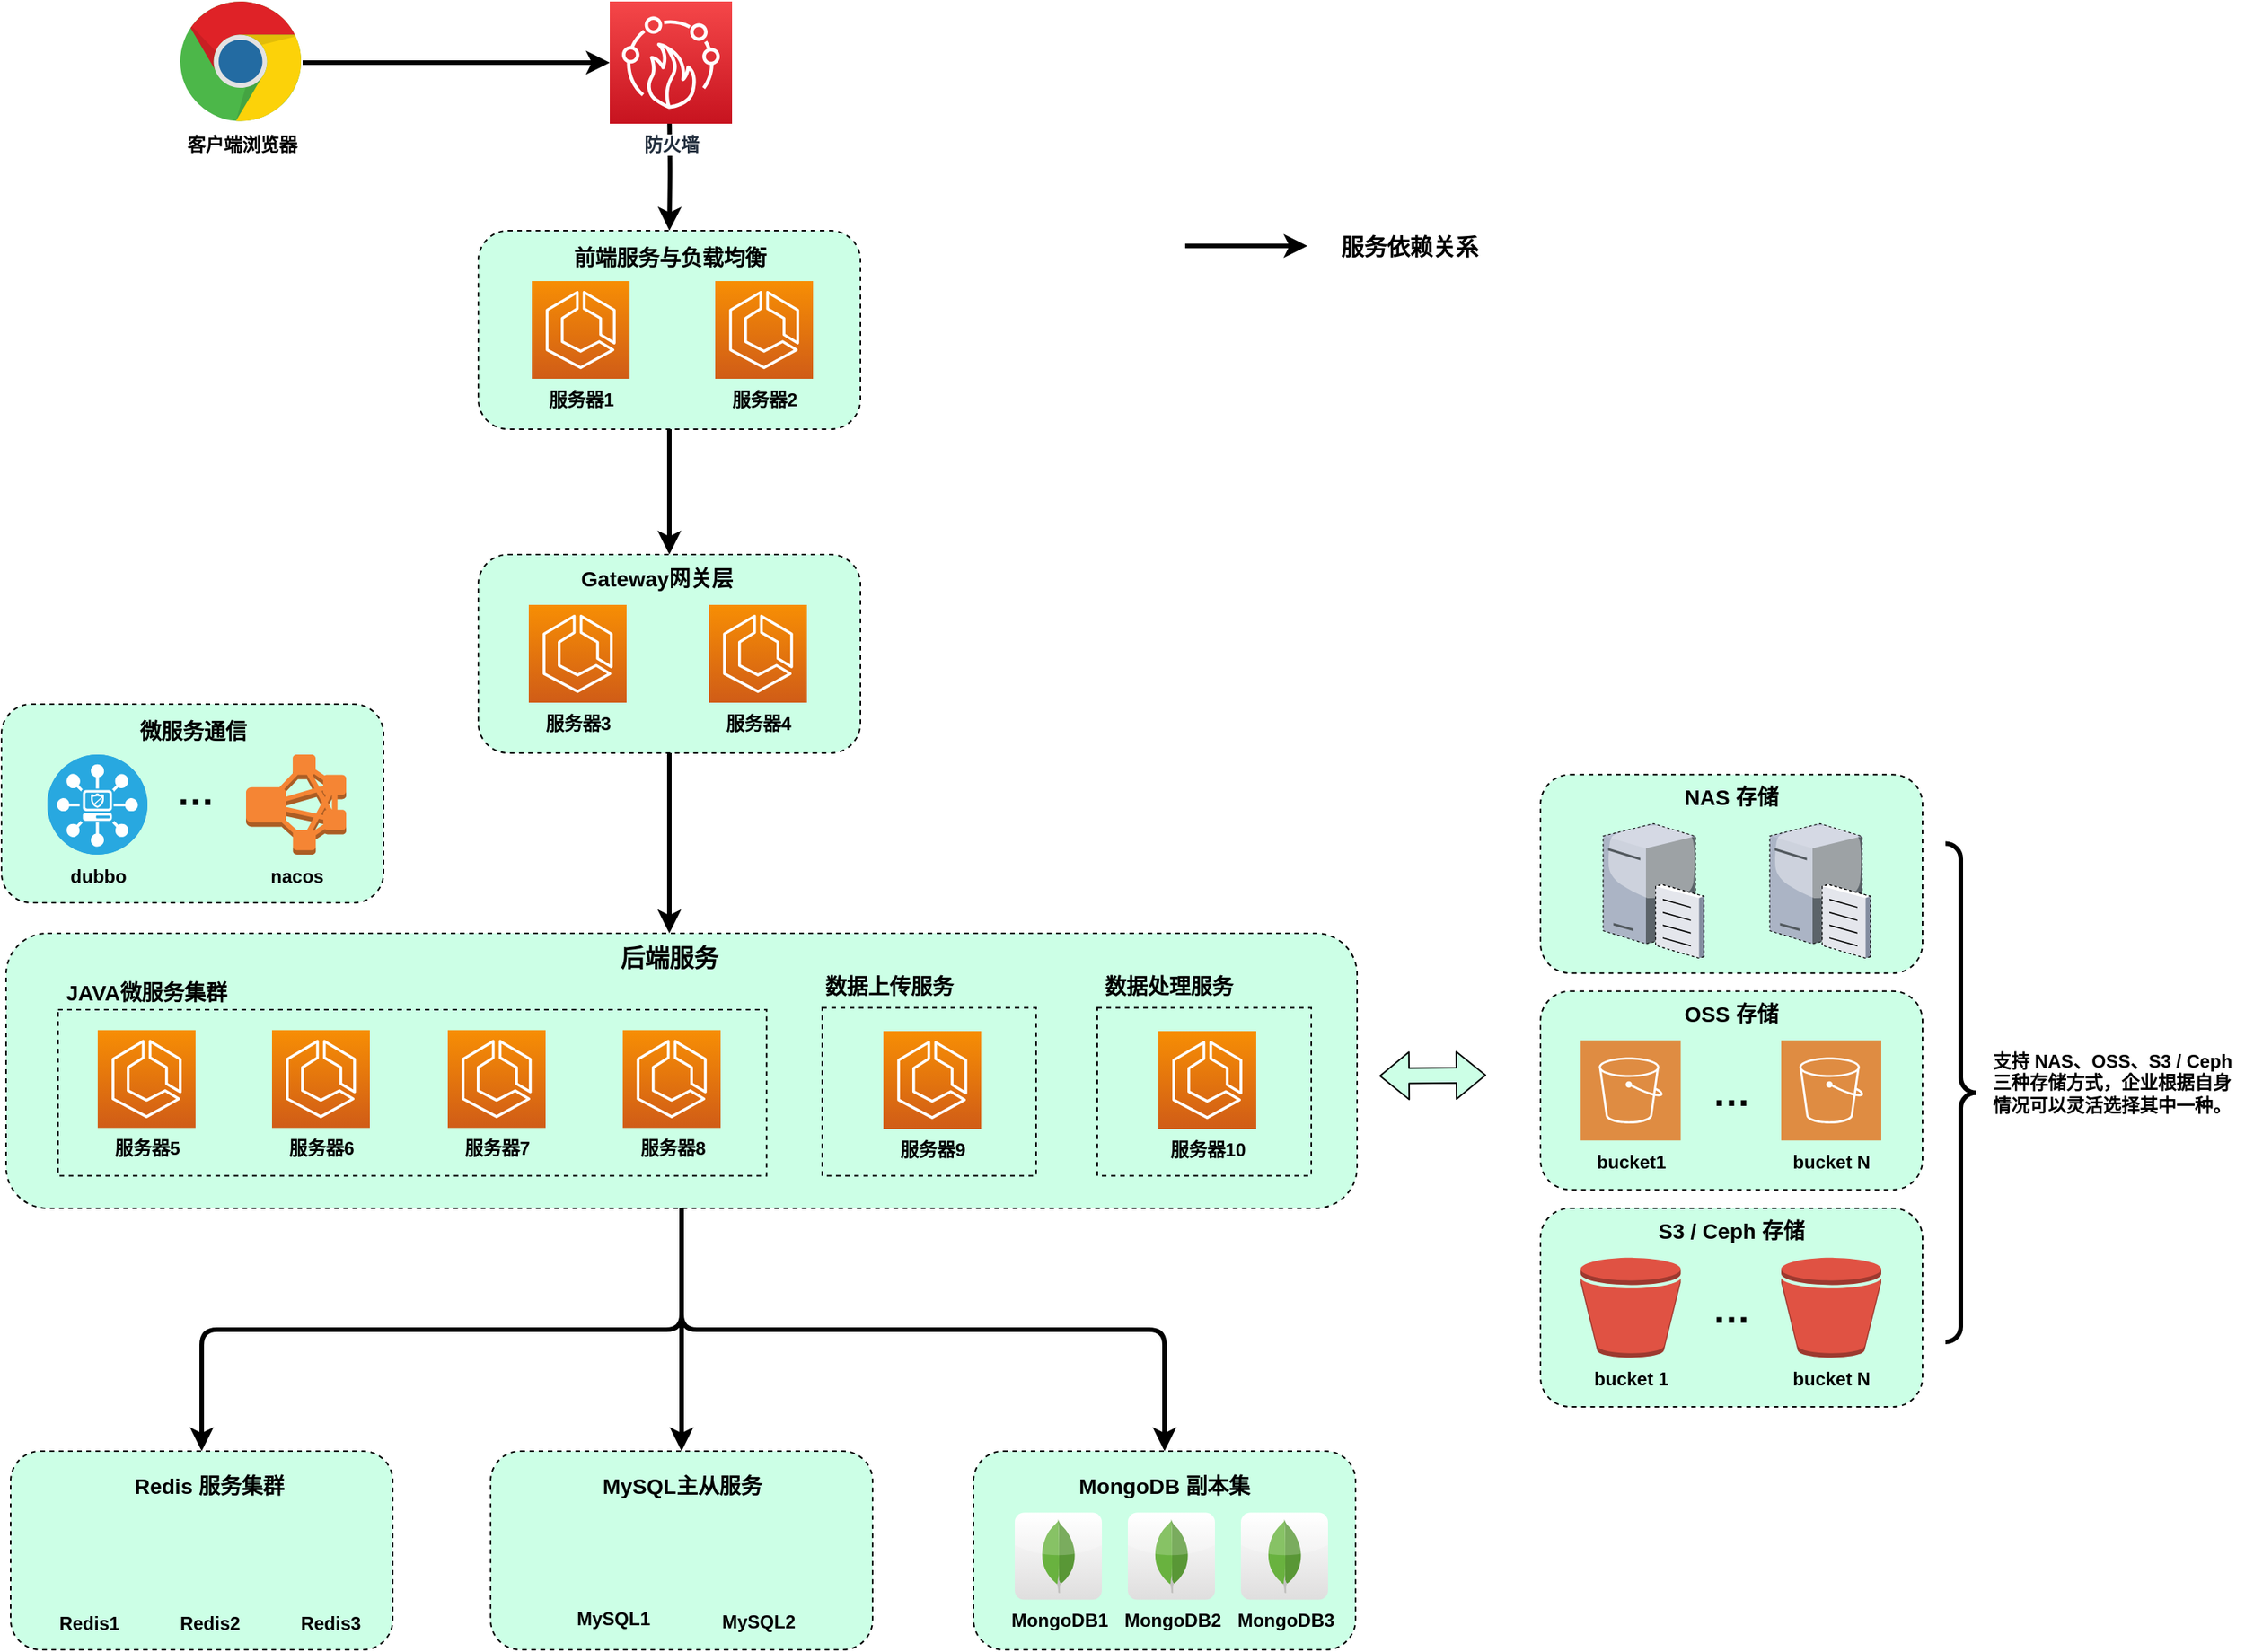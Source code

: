 <mxfile version="14.8.3" type="github">
  <diagram id="9aS60letDVtKuTQgeGno" name="第 1 页">
    <mxGraphModel dx="1483" dy="827" grid="1" gridSize="10" guides="1" tooltips="1" connect="1" arrows="1" fold="1" page="1" pageScale="1" pageWidth="827" pageHeight="1169" math="0" shadow="0">
      <root>
        <mxCell id="0" />
        <mxCell id="1" parent="0" />
        <mxCell id="LMl4s2mU0-_XnzE5FJ5L-33" value="" style="group" parent="1" vertex="1" connectable="0">
          <mxGeometry x="416" y="700" width="824" height="230" as="geometry" />
        </mxCell>
        <mxCell id="LMl4s2mU0-_XnzE5FJ5L-34" value="" style="rounded=1;whiteSpace=wrap;html=1;labelBackgroundColor=#ffffff;fontSize=12;dashed=1;fillColor=#CCFFE6;" parent="LMl4s2mU0-_XnzE5FJ5L-33" vertex="1">
          <mxGeometry x="-60" width="884" height="180" as="geometry" />
        </mxCell>
        <mxCell id="LMl4s2mU0-_XnzE5FJ5L-35" value="&lt;b&gt;&lt;font style=&quot;font-size: 16px&quot;&gt;后端服务&lt;/font&gt;&lt;/b&gt;" style="text;html=1;strokeColor=none;fillColor=none;align=center;verticalAlign=middle;whiteSpace=wrap;rounded=0;" parent="LMl4s2mU0-_XnzE5FJ5L-33" vertex="1">
          <mxGeometry x="304" y="2.002" width="140.08" height="27.686" as="geometry" />
        </mxCell>
        <mxCell id="BAyS1tHSCjZZiCjXr1xb-20" value="&lt;b&gt;&lt;font style=&quot;font-size: 14px&quot;&gt;JAVA微服务集群&lt;/font&gt;&lt;/b&gt;" style="text;html=1;strokeColor=none;fillColor=none;align=center;verticalAlign=middle;whiteSpace=wrap;rounded=0;" vertex="1" parent="LMl4s2mU0-_XnzE5FJ5L-33">
          <mxGeometry x="-26" y="25" width="116" height="27.69" as="geometry" />
        </mxCell>
        <mxCell id="BAyS1tHSCjZZiCjXr1xb-23" value="数据上传服务" style="text;html=1;strokeColor=none;fillColor=none;align=center;verticalAlign=middle;whiteSpace=wrap;rounded=0;dashed=1;labelBackgroundColor=none;fontSize=14;fontStyle=1" vertex="1" parent="LMl4s2mU0-_XnzE5FJ5L-33">
          <mxGeometry x="470" y="25" width="96" height="20" as="geometry" />
        </mxCell>
        <mxCell id="G7WuKX-GFEOF_fC3CHL7-7" value="&lt;b&gt;&lt;font color=&quot;#000000&quot;&gt;服务器9&lt;/font&gt;&lt;/b&gt;" style="points=[[0,0,0],[0.25,0,0],[0.5,0,0],[0.75,0,0],[1,0,0],[0,1,0],[0.25,1,0],[0.5,1,0],[0.75,1,0],[1,1,0],[0,0.25,0],[0,0.5,0],[0,0.75,0],[1,0.25,0],[1,0.5,0],[1,0.75,0]];outlineConnect=0;fontColor=#232F3E;gradientColor=#F78E04;gradientDirection=north;fillColor=#D05C17;strokeColor=#ffffff;dashed=0;verticalLabelPosition=bottom;verticalAlign=top;align=center;html=1;fontSize=12;fontStyle=0;aspect=fixed;shape=mxgraph.aws4.resourceIcon;resIcon=mxgraph.aws4.ecs;labelBackgroundColor=none;" parent="LMl4s2mU0-_XnzE5FJ5L-33" vertex="1">
          <mxGeometry x="514" y="64" width="64" height="64" as="geometry" />
        </mxCell>
        <mxCell id="BAyS1tHSCjZZiCjXr1xb-27" value="" style="rounded=0;whiteSpace=wrap;html=1;align=center;strokeWidth=1;dashed=1;fillColor=none;" vertex="1" parent="LMl4s2mU0-_XnzE5FJ5L-33">
          <mxGeometry x="654" y="48.69" width="140" height="110" as="geometry" />
        </mxCell>
        <mxCell id="LMl4s2mU0-_XnzE5FJ5L-64" value="数据处理服务" style="text;html=1;strokeColor=none;fillColor=none;align=center;verticalAlign=middle;whiteSpace=wrap;rounded=0;dashed=1;labelBackgroundColor=none;fontSize=14;fontStyle=1" parent="LMl4s2mU0-_XnzE5FJ5L-33" vertex="1">
          <mxGeometry x="653" y="25" width="96" height="20" as="geometry" />
        </mxCell>
        <mxCell id="LMl4s2mU0-_XnzE5FJ5L-69" value="&lt;b&gt;&lt;font color=&quot;#000000&quot;&gt;服务器10&lt;/font&gt;&lt;/b&gt;" style="points=[[0,0,0],[0.25,0,0],[0.5,0,0],[0.75,0,0],[1,0,0],[0,1,0],[0.25,1,0],[0.5,1,0],[0.75,1,0],[1,1,0],[0,0.25,0],[0,0.5,0],[0,0.75,0],[1,0.25,0],[1,0.5,0],[1,0.75,0]];outlineConnect=0;fontColor=#232F3E;gradientColor=#F78E04;gradientDirection=north;fillColor=#D05C17;strokeColor=#ffffff;dashed=0;verticalLabelPosition=bottom;verticalAlign=top;align=center;html=1;fontSize=12;fontStyle=0;aspect=fixed;shape=mxgraph.aws4.resourceIcon;resIcon=mxgraph.aws4.ecs;labelBackgroundColor=none;" parent="LMl4s2mU0-_XnzE5FJ5L-33" vertex="1">
          <mxGeometry x="694" y="64" width="64" height="64" as="geometry" />
        </mxCell>
        <mxCell id="BAyS1tHSCjZZiCjXr1xb-21" value="" style="rounded=0;whiteSpace=wrap;html=1;align=center;strokeWidth=1;dashed=1;fillColor=none;" vertex="1" parent="1">
          <mxGeometry x="390" y="750" width="463.64" height="108.69" as="geometry" />
        </mxCell>
        <mxCell id="BAyS1tHSCjZZiCjXr1xb-10" value="" style="rounded=1;whiteSpace=wrap;html=1;labelBackgroundColor=#ffffff;fontSize=12;dashed=1;fillColor=#CCFFE6;" vertex="1" parent="1">
          <mxGeometry x="1360" y="737.88" width="250" height="130" as="geometry" />
        </mxCell>
        <mxCell id="LMl4s2mU0-_XnzE5FJ5L-1" value="" style="rounded=1;whiteSpace=wrap;html=1;labelBackgroundColor=#ffffff;fontSize=12;dashed=1;fillColor=#CCFFE6;" parent="1" vertex="1">
          <mxGeometry x="1360" y="880" width="250" height="130" as="geometry" />
        </mxCell>
        <mxCell id="LMl4s2mU0-_XnzE5FJ5L-2" value="" style="rounded=1;whiteSpace=wrap;html=1;labelBackgroundColor=#CCFFE6;fontSize=12;dashed=1;fillColor=#CCFFE6;" parent="1" vertex="1">
          <mxGeometry x="359" y="1039" width="250" height="130" as="geometry" />
        </mxCell>
        <mxCell id="LMl4s2mU0-_XnzE5FJ5L-3" value="" style="rounded=1;whiteSpace=wrap;html=1;labelBackgroundColor=#ffffff;fontSize=12;dashed=1;fillColor=#CCFFE6;" parent="1" vertex="1">
          <mxGeometry x="673" y="1039" width="250" height="130" as="geometry" />
        </mxCell>
        <mxCell id="LMl4s2mU0-_XnzE5FJ5L-4" value="" style="rounded=1;whiteSpace=wrap;html=1;labelBackgroundColor=#ffffff;fontSize=12;dashed=1;fillColor=#CCFFE6;" parent="1" vertex="1">
          <mxGeometry x="989" y="1039" width="250" height="130" as="geometry" />
        </mxCell>
        <mxCell id="LMl4s2mU0-_XnzE5FJ5L-6" style="edgeStyle=orthogonalEdgeStyle;rounded=1;orthogonalLoop=1;jettySize=auto;html=1;entryX=0;entryY=0.5;entryDx=0;entryDy=0;entryPerimeter=0;strokeWidth=3;" parent="1" source="LMl4s2mU0-_XnzE5FJ5L-7" target="LMl4s2mU0-_XnzE5FJ5L-9" edge="1">
          <mxGeometry relative="1" as="geometry">
            <mxPoint x="760" y="120.3" as="targetPoint" />
          </mxGeometry>
        </mxCell>
        <mxCell id="LMl4s2mU0-_XnzE5FJ5L-7" value="&lt;b&gt;客户端浏览器&lt;/b&gt;" style="dashed=0;outlineConnect=0;html=1;align=center;labelPosition=center;verticalLabelPosition=bottom;verticalAlign=top;shape=mxgraph.weblogos.chrome" parent="1" vertex="1">
          <mxGeometry x="470" y="90" width="80" height="80" as="geometry" />
        </mxCell>
        <mxCell id="LMl4s2mU0-_XnzE5FJ5L-8" style="edgeStyle=orthogonalEdgeStyle;rounded=1;orthogonalLoop=1;jettySize=auto;html=1;strokeWidth=3;entryX=0.5;entryY=0;entryDx=0;entryDy=0;" parent="1" target="LMl4s2mU0-_XnzE5FJ5L-23" edge="1">
          <mxGeometry relative="1" as="geometry">
            <mxPoint x="790" y="160.3" as="sourcePoint" />
          </mxGeometry>
        </mxCell>
        <mxCell id="LMl4s2mU0-_XnzE5FJ5L-9" value="&lt;b&gt;防火墙&lt;/b&gt;" style="points=[[0,0,0],[0.25,0,0],[0.5,0,0],[0.75,0,0],[1,0,0],[0,1,0],[0.25,1,0],[0.5,1,0],[0.75,1,0],[1,1,0],[0,0.25,0],[0,0.5,0],[0,0.75,0],[1,0.25,0],[1,0.5,0],[1,0.75,0]];outlineConnect=0;fontColor=#232F3E;gradientColor=#F54749;gradientDirection=north;fillColor=#C7131F;strokeColor=#ffffff;dashed=0;verticalLabelPosition=bottom;verticalAlign=top;align=center;html=1;fontSize=12;fontStyle=0;aspect=fixed;shape=mxgraph.aws4.resourceIcon;resIcon=mxgraph.aws4.firewall_manager;labelBackgroundColor=#ffffff;" parent="1" vertex="1">
          <mxGeometry x="751" y="90" width="80" height="80" as="geometry" />
        </mxCell>
        <mxCell id="LMl4s2mU0-_XnzE5FJ5L-15" value="Redis1" style="shape=image;html=1;verticalAlign=top;verticalLabelPosition=bottom;labelBackgroundColor=none;imageAspect=0;aspect=fixed;image=https://cdn4.iconfinder.com/data/icons/redis-2/1451/Untitled-2-128.png;fontSize=12;fontStyle=1" parent="1" vertex="1">
          <mxGeometry x="381" y="1080.3" width="57.6" height="57.6" as="geometry" />
        </mxCell>
        <mxCell id="LMl4s2mU0-_XnzE5FJ5L-16" value="&lt;b&gt;MongoDB1&lt;/b&gt;" style="dashed=0;outlineConnect=0;html=1;align=center;labelPosition=center;verticalLabelPosition=bottom;verticalAlign=top;shape=mxgraph.webicons.mongodb;gradientColor=#DFDEDE;labelBackgroundColor=none;fontSize=12;" parent="1" vertex="1">
          <mxGeometry x="1016" y="1079.3" width="57" height="57" as="geometry" />
        </mxCell>
        <mxCell id="LMl4s2mU0-_XnzE5FJ5L-18" style="edgeStyle=orthogonalEdgeStyle;rounded=1;orthogonalLoop=1;jettySize=auto;html=1;strokeWidth=3;fontSize=13;" parent="1" edge="1">
          <mxGeometry relative="1" as="geometry">
            <mxPoint x="1127.5" y="250" as="sourcePoint" />
            <mxPoint x="1207.5" y="250" as="targetPoint" />
          </mxGeometry>
        </mxCell>
        <mxCell id="LMl4s2mU0-_XnzE5FJ5L-19" value="服务依赖关系" style="text;html=1;strokeColor=none;fillColor=none;align=center;verticalAlign=middle;whiteSpace=wrap;rounded=0;dashed=1;labelBackgroundColor=#ffffff;fontSize=15;fontStyle=1" parent="1" vertex="1">
          <mxGeometry x="1223.5" y="240" width="101" height="20" as="geometry" />
        </mxCell>
        <mxCell id="LMl4s2mU0-_XnzE5FJ5L-20" value="S3 / Ceph 存储" style="text;html=1;strokeColor=none;fillColor=none;align=center;verticalAlign=middle;whiteSpace=wrap;rounded=0;dashed=1;labelBackgroundColor=none;fontSize=14;fontStyle=1" parent="1" vertex="1">
          <mxGeometry x="1375" y="885" width="220" height="20" as="geometry" />
        </mxCell>
        <mxCell id="LMl4s2mU0-_XnzE5FJ5L-21" value="" style="shape=flexArrow;endArrow=classic;startArrow=classic;html=1;strokeWidth=1;fontSize=14;shadow=0;sketch=0;fillColor=#CCFFE6;" parent="1" edge="1">
          <mxGeometry width="50" height="50" relative="1" as="geometry">
            <mxPoint x="1254.5" y="793.38" as="sourcePoint" />
            <mxPoint x="1324.5" y="792.88" as="targetPoint" />
          </mxGeometry>
        </mxCell>
        <mxCell id="LMl4s2mU0-_XnzE5FJ5L-22" value="" style="group" parent="1" vertex="1" connectable="0">
          <mxGeometry x="665" y="240" width="250" height="130" as="geometry" />
        </mxCell>
        <mxCell id="LMl4s2mU0-_XnzE5FJ5L-23" value="" style="rounded=1;whiteSpace=wrap;html=1;labelBackgroundColor=#ffffff;fontSize=12;dashed=1;fillColor=#CCFFE6;" parent="LMl4s2mU0-_XnzE5FJ5L-22" vertex="1">
          <mxGeometry width="250" height="130" as="geometry" />
        </mxCell>
        <mxCell id="LMl4s2mU0-_XnzE5FJ5L-24" value="&lt;b&gt;&lt;font style=&quot;font-size: 14px&quot;&gt;前端服务与负载均衡&lt;/font&gt;&lt;/b&gt;" style="text;html=1;strokeColor=none;fillColor=none;align=center;verticalAlign=middle;whiteSpace=wrap;rounded=0;" parent="LMl4s2mU0-_XnzE5FJ5L-22" vertex="1">
          <mxGeometry x="57.5" y="8.15" width="135" height="20" as="geometry" />
        </mxCell>
        <mxCell id="LMl4s2mU0-_XnzE5FJ5L-25" value="&lt;b&gt;&lt;font color=&quot;#000000&quot;&gt;服务器2&lt;/font&gt;&lt;/b&gt;" style="points=[[0,0,0],[0.25,0,0],[0.5,0,0],[0.75,0,0],[1,0,0],[0,1,0],[0.25,1,0],[0.5,1,0],[0.75,1,0],[1,1,0],[0,0.25,0],[0,0.5,0],[0,0.75,0],[1,0.25,0],[1,0.5,0],[1,0.75,0]];outlineConnect=0;fontColor=#232F3E;gradientColor=#F78E04;gradientDirection=north;fillColor=#D05C17;strokeColor=#ffffff;dashed=0;verticalLabelPosition=bottom;verticalAlign=top;align=center;html=1;fontSize=12;fontStyle=0;aspect=fixed;shape=mxgraph.aws4.resourceIcon;resIcon=mxgraph.aws4.ecs;labelBackgroundColor=none;" parent="LMl4s2mU0-_XnzE5FJ5L-22" vertex="1">
          <mxGeometry x="155" y="33" width="64" height="64" as="geometry" />
        </mxCell>
        <mxCell id="LMl4s2mU0-_XnzE5FJ5L-26" value="&lt;b&gt;&lt;font color=&quot;#000000&quot;&gt;服务器1&lt;/font&gt;&lt;/b&gt;" style="points=[[0,0,0],[0.25,0,0],[0.5,0,0],[0.75,0,0],[1,0,0],[0,1,0],[0.25,1,0],[0.5,1,0],[0.75,1,0],[1,1,0],[0,0.25,0],[0,0.5,0],[0,0.75,0],[1,0.25,0],[1,0.5,0],[1,0.75,0]];outlineConnect=0;fontColor=#232F3E;gradientColor=#F78E04;gradientDirection=north;fillColor=#D05C17;strokeColor=#ffffff;dashed=0;verticalLabelPosition=bottom;verticalAlign=top;align=center;html=1;fontSize=12;fontStyle=0;aspect=fixed;shape=mxgraph.aws4.resourceIcon;resIcon=mxgraph.aws4.ecs;labelBackgroundColor=none;" parent="LMl4s2mU0-_XnzE5FJ5L-22" vertex="1">
          <mxGeometry x="35" y="33" width="64" height="64" as="geometry" />
        </mxCell>
        <mxCell id="LMl4s2mU0-_XnzE5FJ5L-27" value="" style="group" parent="1" vertex="1" connectable="0">
          <mxGeometry x="665" y="452" width="250" height="130" as="geometry" />
        </mxCell>
        <mxCell id="LMl4s2mU0-_XnzE5FJ5L-28" value="" style="rounded=1;whiteSpace=wrap;html=1;labelBackgroundColor=#ffffff;fontSize=12;dashed=1;fillColor=#CCFFE6;" parent="LMl4s2mU0-_XnzE5FJ5L-27" vertex="1">
          <mxGeometry width="250" height="130" as="geometry" />
        </mxCell>
        <mxCell id="LMl4s2mU0-_XnzE5FJ5L-29" value="&lt;b&gt;&lt;font color=&quot;#000000&quot;&gt;服务器3&lt;/font&gt;&lt;/b&gt;" style="points=[[0,0,0],[0.25,0,0],[0.5,0,0],[0.75,0,0],[1,0,0],[0,1,0],[0.25,1,0],[0.5,1,0],[0.75,1,0],[1,1,0],[0,0.25,0],[0,0.5,0],[0,0.75,0],[1,0.25,0],[1,0.5,0],[1,0.75,0]];outlineConnect=0;fontColor=#232F3E;gradientColor=#F78E04;gradientDirection=north;fillColor=#D05C17;strokeColor=#ffffff;dashed=0;verticalLabelPosition=bottom;verticalAlign=top;align=center;html=1;fontSize=12;fontStyle=0;aspect=fixed;shape=mxgraph.aws4.resourceIcon;resIcon=mxgraph.aws4.ecs;labelBackgroundColor=none;" parent="LMl4s2mU0-_XnzE5FJ5L-27" vertex="1">
          <mxGeometry x="33" y="33" width="64" height="64" as="geometry" />
        </mxCell>
        <mxCell id="LMl4s2mU0-_XnzE5FJ5L-30" value="&lt;b&gt;&lt;font color=&quot;#000000&quot;&gt;服务器4&lt;/font&gt;&lt;/b&gt;" style="points=[[0,0,0],[0.25,0,0],[0.5,0,0],[0.75,0,0],[1,0,0],[0,1,0],[0.25,1,0],[0.5,1,0],[0.75,1,0],[1,1,0],[0,0.25,0],[0,0.5,0],[0,0.75,0],[1,0.25,0],[1,0.5,0],[1,0.75,0]];outlineConnect=0;fontColor=#232F3E;gradientColor=#F78E04;gradientDirection=north;fillColor=#D05C17;strokeColor=#ffffff;dashed=0;verticalLabelPosition=bottom;verticalAlign=top;align=center;html=1;fontSize=12;fontStyle=0;aspect=fixed;shape=mxgraph.aws4.resourceIcon;resIcon=mxgraph.aws4.ecs;labelBackgroundColor=none;" parent="LMl4s2mU0-_XnzE5FJ5L-27" vertex="1">
          <mxGeometry x="151" y="33" width="64" height="64" as="geometry" />
        </mxCell>
        <mxCell id="LMl4s2mU0-_XnzE5FJ5L-31" style="edgeStyle=orthogonalEdgeStyle;rounded=1;orthogonalLoop=1;jettySize=auto;html=1;strokeWidth=3;entryX=0.5;entryY=0;entryDx=0;entryDy=0;exitX=0.5;exitY=1;exitDx=0;exitDy=0;" parent="1" source="LMl4s2mU0-_XnzE5FJ5L-23" target="LMl4s2mU0-_XnzE5FJ5L-28" edge="1">
          <mxGeometry relative="1" as="geometry">
            <mxPoint x="799" y="370" as="sourcePoint" />
            <mxPoint x="800" y="272" as="targetPoint" />
          </mxGeometry>
        </mxCell>
        <mxCell id="LMl4s2mU0-_XnzE5FJ5L-32" value="&lt;b&gt;&lt;font style=&quot;font-size: 14px&quot;&gt;Gateway网关层&lt;/font&gt;&lt;/b&gt;" style="text;html=1;strokeColor=none;fillColor=none;align=center;verticalAlign=middle;whiteSpace=wrap;rounded=0;" parent="1" vertex="1">
          <mxGeometry x="727" y="458" width="110" height="20" as="geometry" />
        </mxCell>
        <mxCell id="LMl4s2mU0-_XnzE5FJ5L-40" style="edgeStyle=orthogonalEdgeStyle;rounded=1;orthogonalLoop=1;jettySize=auto;html=1;strokeWidth=3;exitX=0.5;exitY=1;exitDx=0;exitDy=0;" parent="1" source="LMl4s2mU0-_XnzE5FJ5L-28" edge="1">
          <mxGeometry relative="1" as="geometry">
            <mxPoint x="800" y="402.0" as="sourcePoint" />
            <mxPoint x="790" y="700" as="targetPoint" />
          </mxGeometry>
        </mxCell>
        <mxCell id="LMl4s2mU0-_XnzE5FJ5L-42" value="&lt;b&gt;bucket 1&lt;/b&gt;" style="outlineConnect=0;dashed=0;verticalLabelPosition=bottom;verticalAlign=top;align=center;html=1;shape=mxgraph.aws3.bucket;fillColor=#E05243;gradientColor=none;" parent="1" vertex="1">
          <mxGeometry x="1386.25" y="912.25" width="65.5" height="65.5" as="geometry" />
        </mxCell>
        <mxCell id="LMl4s2mU0-_XnzE5FJ5L-43" value="&lt;b&gt;bucket N&lt;/b&gt;" style="outlineConnect=0;dashed=0;verticalLabelPosition=bottom;verticalAlign=top;align=center;html=1;shape=mxgraph.aws3.bucket;fillColor=#E05243;gradientColor=none;" parent="1" vertex="1">
          <mxGeometry x="1517.5" y="912.25" width="65.5" height="65.5" as="geometry" />
        </mxCell>
        <mxCell id="LMl4s2mU0-_XnzE5FJ5L-44" value="" style="group" parent="1" vertex="1" connectable="0">
          <mxGeometry x="353" y="550" width="250" height="130" as="geometry" />
        </mxCell>
        <mxCell id="LMl4s2mU0-_XnzE5FJ5L-45" value="" style="rounded=1;whiteSpace=wrap;html=1;labelBackgroundColor=#ffffff;fontSize=12;dashed=1;fillColor=#CCFFE6;" parent="LMl4s2mU0-_XnzE5FJ5L-44" vertex="1">
          <mxGeometry width="250" height="130" as="geometry" />
        </mxCell>
        <mxCell id="LMl4s2mU0-_XnzE5FJ5L-46" value="…" style="text;html=1;strokeColor=none;fillColor=none;align=center;verticalAlign=middle;whiteSpace=wrap;rounded=0;dashed=1;labelBackgroundColor=none;fontSize=25;fontStyle=1" parent="LMl4s2mU0-_XnzE5FJ5L-44" vertex="1">
          <mxGeometry x="107" y="46" width="40" height="20" as="geometry" />
        </mxCell>
        <mxCell id="LMl4s2mU0-_XnzE5FJ5L-47" value="&lt;span style=&quot;font-size: 14px&quot;&gt;&lt;b&gt;微服务通信&lt;/b&gt;&lt;/span&gt;" style="text;html=1;strokeColor=none;fillColor=none;align=center;verticalAlign=middle;whiteSpace=wrap;rounded=0;" parent="LMl4s2mU0-_XnzE5FJ5L-44" vertex="1">
          <mxGeometry x="67.5" y="8" width="115" height="20" as="geometry" />
        </mxCell>
        <mxCell id="LMl4s2mU0-_XnzE5FJ5L-48" value="&lt;span style=&quot;font-size: 12px&quot;&gt;dubbo&lt;/span&gt;" style="fillColor=#28A8E0;verticalLabelPosition=bottom;html=1;strokeColor=#ffffff;verticalAlign=top;align=center;points=[[0.145,0.145,0],[0.5,0,0],[0.855,0.145,0],[1,0.5,0],[0.855,0.855,0],[0.5,1,0],[0.145,0.855,0],[0,0.5,0]];pointerEvents=1;shape=mxgraph.cisco_safe.compositeIcon;bgIcon=ellipse;resIcon=mxgraph.cisco_safe.capability.distributed_denial_of_service_protection;dashed=1;labelBackgroundColor=none;fontSize=12;fontStyle=1" parent="LMl4s2mU0-_XnzE5FJ5L-44" vertex="1">
          <mxGeometry x="30" y="33" width="65.5" height="65.5" as="geometry" />
        </mxCell>
        <mxCell id="LMl4s2mU0-_XnzE5FJ5L-49" value="&lt;b&gt;nacos&lt;/b&gt;" style="outlineConnect=0;dashed=0;verticalLabelPosition=bottom;verticalAlign=top;align=center;html=1;shape=mxgraph.aws3.emr_cluster;fillColor=#F58534;gradientColor=none;labelBackgroundColor=none;fontSize=12;" parent="LMl4s2mU0-_XnzE5FJ5L-44" vertex="1">
          <mxGeometry x="160" y="33" width="65.5" height="65.5" as="geometry" />
        </mxCell>
        <mxCell id="LMl4s2mU0-_XnzE5FJ5L-50" value="&lt;b&gt;MySQL2&lt;/b&gt;" style="shape=image;html=1;verticalAlign=top;verticalLabelPosition=bottom;labelBackgroundColor=none;imageAspect=0;aspect=fixed;image=https://cdn4.iconfinder.com/data/icons/logos-3/181/MySQL-128.png;fontSize=12;" parent="1" vertex="1">
          <mxGeometry x="820" y="1081.95" width="55" height="55" as="geometry" />
        </mxCell>
        <mxCell id="LMl4s2mU0-_XnzE5FJ5L-51" value="&lt;span style=&quot;font-size: 14px&quot;&gt;&lt;b&gt;MySQL主从服务&lt;/b&gt;&lt;/span&gt;" style="text;html=1;strokeColor=none;fillColor=none;align=center;verticalAlign=middle;whiteSpace=wrap;rounded=0;" parent="1" vertex="1">
          <mxGeometry x="725.63" y="1051.6" width="144.75" height="20" as="geometry" />
        </mxCell>
        <mxCell id="LMl4s2mU0-_XnzE5FJ5L-52" value="&lt;span style=&quot;font-size: 14px&quot;&gt;&lt;b&gt;Redis 服务集群&lt;/b&gt;&lt;/span&gt;" style="text;html=1;strokeColor=none;fillColor=none;align=center;verticalAlign=middle;whiteSpace=wrap;rounded=0;" parent="1" vertex="1">
          <mxGeometry x="409" y="1051.6" width="160" height="20" as="geometry" />
        </mxCell>
        <mxCell id="LMl4s2mU0-_XnzE5FJ5L-53" value="&lt;span style=&quot;font-size: 14px&quot;&gt;&lt;b&gt;MongoDB 副本集&lt;/b&gt;&lt;/span&gt;" style="text;html=1;strokeColor=none;fillColor=none;align=center;verticalAlign=middle;whiteSpace=wrap;rounded=0;" parent="1" vertex="1">
          <mxGeometry x="1019" y="1051.6" width="190" height="20" as="geometry" />
        </mxCell>
        <mxCell id="LMl4s2mU0-_XnzE5FJ5L-55" value="&lt;b&gt;MySQL1&lt;/b&gt;" style="shape=image;html=1;verticalAlign=top;verticalLabelPosition=bottom;labelBackgroundColor=none;imageAspect=0;aspect=fixed;image=https://cdn4.iconfinder.com/data/icons/logos-3/181/MySQL-128.png;fontSize=12;" parent="1" vertex="1">
          <mxGeometry x="725.63" y="1080.3" width="55" height="55" as="geometry" />
        </mxCell>
        <mxCell id="LMl4s2mU0-_XnzE5FJ5L-56" value="Redis2" style="shape=image;html=1;verticalAlign=top;verticalLabelPosition=bottom;labelBackgroundColor=none;imageAspect=0;aspect=fixed;image=https://cdn4.iconfinder.com/data/icons/redis-2/1451/Untitled-2-128.png;fontSize=12;fontStyle=1" parent="1" vertex="1">
          <mxGeometry x="460" y="1080.3" width="57.6" height="57.6" as="geometry" />
        </mxCell>
        <mxCell id="LMl4s2mU0-_XnzE5FJ5L-57" value="Redis3" style="shape=image;html=1;verticalAlign=top;verticalLabelPosition=bottom;labelBackgroundColor=none;imageAspect=0;aspect=fixed;image=https://cdn4.iconfinder.com/data/icons/redis-2/1451/Untitled-2-128.png;fontSize=12;fontStyle=1" parent="1" vertex="1">
          <mxGeometry x="539" y="1080.3" width="57.6" height="57.6" as="geometry" />
        </mxCell>
        <mxCell id="LMl4s2mU0-_XnzE5FJ5L-58" value="&lt;b&gt;MongoDB2&lt;/b&gt;" style="dashed=0;outlineConnect=0;html=1;align=center;labelPosition=center;verticalLabelPosition=bottom;verticalAlign=top;shape=mxgraph.webicons.mongodb;gradientColor=#DFDEDE;labelBackgroundColor=none;fontSize=12;" parent="1" vertex="1">
          <mxGeometry x="1090" y="1079.3" width="57" height="57" as="geometry" />
        </mxCell>
        <mxCell id="LMl4s2mU0-_XnzE5FJ5L-59" value="&lt;b&gt;MongoDB3&lt;/b&gt;" style="dashed=0;outlineConnect=0;html=1;align=center;labelPosition=center;verticalLabelPosition=bottom;verticalAlign=top;shape=mxgraph.webicons.mongodb;gradientColor=#DFDEDE;labelBackgroundColor=none;fontSize=12;" parent="1" vertex="1">
          <mxGeometry x="1164" y="1079.3" width="57" height="57" as="geometry" />
        </mxCell>
        <mxCell id="LMl4s2mU0-_XnzE5FJ5L-62" value="…" style="text;html=1;strokeColor=none;fillColor=none;align=center;verticalAlign=middle;whiteSpace=wrap;rounded=0;dashed=1;labelBackgroundColor=none;fontSize=25;fontStyle=1" parent="1" vertex="1">
          <mxGeometry x="1465" y="935" width="40" height="20" as="geometry" />
        </mxCell>
        <mxCell id="BAyS1tHSCjZZiCjXr1xb-2" style="edgeStyle=orthogonalEdgeStyle;rounded=1;orthogonalLoop=1;jettySize=auto;html=1;strokeWidth=3;entryX=0.5;entryY=0;entryDx=0;entryDy=0;exitX=0.5;exitY=1;exitDx=0;exitDy=0;" edge="1" parent="1" source="LMl4s2mU0-_XnzE5FJ5L-34" target="LMl4s2mU0-_XnzE5FJ5L-2">
          <mxGeometry relative="1" as="geometry">
            <mxPoint x="770" y="910" as="sourcePoint" />
            <mxPoint x="770" y="1065" as="targetPoint" />
          </mxGeometry>
        </mxCell>
        <mxCell id="BAyS1tHSCjZZiCjXr1xb-3" style="edgeStyle=orthogonalEdgeStyle;rounded=1;orthogonalLoop=1;jettySize=auto;html=1;strokeWidth=3;entryX=0.5;entryY=0;entryDx=0;entryDy=0;exitX=0.5;exitY=1;exitDx=0;exitDy=0;" edge="1" parent="1" source="LMl4s2mU0-_XnzE5FJ5L-34" target="LMl4s2mU0-_XnzE5FJ5L-3">
          <mxGeometry relative="1" as="geometry">
            <mxPoint x="801" y="860" as="sourcePoint" />
            <mxPoint x="1009.5" y="1115.0" as="targetPoint" />
          </mxGeometry>
        </mxCell>
        <mxCell id="BAyS1tHSCjZZiCjXr1xb-4" style="edgeStyle=orthogonalEdgeStyle;rounded=1;orthogonalLoop=1;jettySize=auto;html=1;strokeWidth=3;entryX=0.5;entryY=0;entryDx=0;entryDy=0;exitX=0.5;exitY=1;exitDx=0;exitDy=0;" edge="1" parent="1" source="LMl4s2mU0-_XnzE5FJ5L-34" target="LMl4s2mU0-_XnzE5FJ5L-4">
          <mxGeometry relative="1" as="geometry">
            <mxPoint x="810" y="880" as="sourcePoint" />
            <mxPoint x="811" y="1049.0" as="targetPoint" />
          </mxGeometry>
        </mxCell>
        <mxCell id="BAyS1tHSCjZZiCjXr1xb-5" value="" style="rounded=1;whiteSpace=wrap;html=1;labelBackgroundColor=#ffffff;fontSize=12;dashed=1;fillColor=#CCFFE6;" vertex="1" parent="1">
          <mxGeometry x="1360" y="596.13" width="250" height="130" as="geometry" />
        </mxCell>
        <mxCell id="BAyS1tHSCjZZiCjXr1xb-6" value="" style="verticalLabelPosition=bottom;aspect=fixed;html=1;verticalAlign=top;strokeColor=none;align=center;outlineConnect=0;shape=mxgraph.citrix.file_server;dashed=1;labelBackgroundColor=none;fillColor=#CCFFE6;fontSize=25;" vertex="1" parent="1">
          <mxGeometry x="1401" y="626.13" width="65.85" height="90" as="geometry" />
        </mxCell>
        <mxCell id="BAyS1tHSCjZZiCjXr1xb-7" value="" style="verticalLabelPosition=bottom;aspect=fixed;html=1;verticalAlign=top;strokeColor=none;align=center;outlineConnect=0;shape=mxgraph.citrix.file_server;dashed=1;labelBackgroundColor=none;fillColor=#CCFFE6;fontSize=25;" vertex="1" parent="1">
          <mxGeometry x="1510" y="626.13" width="65.85" height="90" as="geometry" />
        </mxCell>
        <mxCell id="BAyS1tHSCjZZiCjXr1xb-8" value="NAS 存储" style="text;html=1;strokeColor=none;fillColor=none;align=center;verticalAlign=middle;whiteSpace=wrap;rounded=0;dashed=1;labelBackgroundColor=none;fontSize=14;fontStyle=1" vertex="1" parent="1">
          <mxGeometry x="1375" y="601.13" width="220" height="20" as="geometry" />
        </mxCell>
        <mxCell id="BAyS1tHSCjZZiCjXr1xb-9" value="&lt;b&gt;bucket1&lt;/b&gt;" style="pointerEvents=1;shadow=0;dashed=0;html=1;strokeColor=none;fillColor=#DF8C42;labelPosition=center;verticalLabelPosition=bottom;verticalAlign=top;align=center;outlineConnect=0;shape=mxgraph.veeam2.aws_s3;" vertex="1" parent="1">
          <mxGeometry x="1386.25" y="770.13" width="65.5" height="65.5" as="geometry" />
        </mxCell>
        <mxCell id="BAyS1tHSCjZZiCjXr1xb-11" value="OSS 存储" style="text;html=1;strokeColor=none;fillColor=none;align=center;verticalAlign=middle;whiteSpace=wrap;rounded=0;dashed=1;labelBackgroundColor=none;fontSize=14;fontStyle=1" vertex="1" parent="1">
          <mxGeometry x="1375" y="742.88" width="220" height="20" as="geometry" />
        </mxCell>
        <mxCell id="BAyS1tHSCjZZiCjXr1xb-14" value="…" style="text;html=1;strokeColor=none;fillColor=none;align=center;verticalAlign=middle;whiteSpace=wrap;rounded=0;dashed=1;labelBackgroundColor=none;fontSize=25;fontStyle=1" vertex="1" parent="1">
          <mxGeometry x="1465" y="792.88" width="40" height="20" as="geometry" />
        </mxCell>
        <mxCell id="BAyS1tHSCjZZiCjXr1xb-18" value="&lt;b&gt;bucket N&lt;/b&gt;" style="pointerEvents=1;shadow=0;dashed=0;html=1;strokeColor=none;fillColor=#DF8C42;labelPosition=center;verticalLabelPosition=bottom;verticalAlign=top;align=center;outlineConnect=0;shape=mxgraph.veeam2.aws_s3;" vertex="1" parent="1">
          <mxGeometry x="1517.5" y="770.13" width="65.5" height="65.5" as="geometry" />
        </mxCell>
        <mxCell id="BAyS1tHSCjZZiCjXr1xb-19" value="&lt;b&gt;支持 NAS、OSS、S3 / Ceph&lt;br&gt;三种存储方式，企业根据自身情况可以灵活选择其中一种。&lt;/b&gt;" style="text;html=1;strokeColor=none;fillColor=none;align=left;verticalAlign=middle;whiteSpace=wrap;rounded=0;" vertex="1" parent="1">
          <mxGeometry x="1654" y="767.63" width="166" height="60" as="geometry" />
        </mxCell>
        <mxCell id="LMl4s2mU0-_XnzE5FJ5L-36" value="&lt;b&gt;&lt;font color=&quot;#000000&quot;&gt;服务器5&lt;/font&gt;&lt;/b&gt;" style="points=[[0,0,0],[0.25,0,0],[0.5,0,0],[0.75,0,0],[1,0,0],[0,1,0],[0.25,1,0],[0.5,1,0],[0.75,1,0],[1,1,0],[0,0.25,0],[0,0.5,0],[0,0.75,0],[1,0.25,0],[1,0.5,0],[1,0.75,0]];outlineConnect=0;fontColor=#232F3E;gradientColor=#F78E04;gradientDirection=north;fillColor=#D05C17;strokeColor=#ffffff;dashed=0;verticalLabelPosition=bottom;verticalAlign=top;align=center;html=1;fontSize=12;fontStyle=0;aspect=fixed;shape=mxgraph.aws4.resourceIcon;resIcon=mxgraph.aws4.ecs;labelBackgroundColor=none;" parent="1" vertex="1">
          <mxGeometry x="415.957" y="763.342" width="64" height="64" as="geometry" />
        </mxCell>
        <mxCell id="LMl4s2mU0-_XnzE5FJ5L-37" value="&lt;b&gt;&lt;font color=&quot;#000000&quot;&gt;服务器6&lt;/font&gt;&lt;/b&gt;" style="points=[[0,0,0],[0.25,0,0],[0.5,0,0],[0.75,0,0],[1,0,0],[0,1,0],[0.25,1,0],[0.5,1,0],[0.75,1,0],[1,1,0],[0,0.25,0],[0,0.5,0],[0,0.75,0],[1,0.25,0],[1,0.5,0],[1,0.75,0]];outlineConnect=0;fontColor=#232F3E;gradientColor=#F78E04;gradientDirection=north;fillColor=#D05C17;strokeColor=#ffffff;dashed=0;verticalLabelPosition=bottom;verticalAlign=top;align=center;html=1;fontSize=12;fontStyle=0;aspect=fixed;shape=mxgraph.aws4.resourceIcon;resIcon=mxgraph.aws4.ecs;labelBackgroundColor=none;" parent="1" vertex="1">
          <mxGeometry x="530" y="763.342" width="64" height="64" as="geometry" />
        </mxCell>
        <mxCell id="LMl4s2mU0-_XnzE5FJ5L-38" value="&lt;b&gt;&lt;font color=&quot;#000000&quot;&gt;服务器7&lt;/font&gt;&lt;/b&gt;" style="points=[[0,0,0],[0.25,0,0],[0.5,0,0],[0.75,0,0],[1,0,0],[0,1,0],[0.25,1,0],[0.5,1,0],[0.75,1,0],[1,1,0],[0,0.25,0],[0,0.5,0],[0,0.75,0],[1,0.25,0],[1,0.5,0],[1,0.75,0]];outlineConnect=0;fontColor=#232F3E;gradientColor=#F78E04;gradientDirection=north;fillColor=#D05C17;strokeColor=#ffffff;dashed=0;verticalLabelPosition=bottom;verticalAlign=top;align=center;html=1;fontSize=12;fontStyle=0;aspect=fixed;shape=mxgraph.aws4.resourceIcon;resIcon=mxgraph.aws4.ecs;labelBackgroundColor=none;" parent="1" vertex="1">
          <mxGeometry x="645" y="763.342" width="64" height="64" as="geometry" />
        </mxCell>
        <mxCell id="LMl4s2mU0-_XnzE5FJ5L-39" value="&lt;b&gt;&lt;font color=&quot;#000000&quot;&gt;服务器8&lt;/font&gt;&lt;/b&gt;" style="points=[[0,0,0],[0.25,0,0],[0.5,0,0],[0.75,0,0],[1,0,0],[0,1,0],[0.25,1,0],[0.5,1,0],[0.75,1,0],[1,1,0],[0,0.25,0],[0,0.5,0],[0,0.75,0],[1,0.25,0],[1,0.5,0],[1,0.75,0]];outlineConnect=0;fontColor=#232F3E;gradientColor=#F78E04;gradientDirection=north;fillColor=#D05C17;strokeColor=#ffffff;dashed=0;verticalLabelPosition=bottom;verticalAlign=top;align=center;html=1;fontSize=12;fontStyle=0;aspect=fixed;shape=mxgraph.aws4.resourceIcon;resIcon=mxgraph.aws4.ecs;labelBackgroundColor=none;" parent="1" vertex="1">
          <mxGeometry x="759.533" y="763.342" width="64" height="64" as="geometry" />
        </mxCell>
        <mxCell id="BAyS1tHSCjZZiCjXr1xb-22" value="" style="rounded=0;whiteSpace=wrap;html=1;align=center;strokeWidth=1;dashed=1;fillColor=none;" vertex="1" parent="1">
          <mxGeometry x="890" y="748.69" width="140" height="110" as="geometry" />
        </mxCell>
        <mxCell id="BAyS1tHSCjZZiCjXr1xb-30" value="" style="verticalLabelPosition=bottom;shadow=0;align=center;html=1;verticalAlign=top;strokeWidth=3;shape=mxgraph.mockup.markup.curlyBrace;fillColor=none;rotation=90;" vertex="1" parent="1">
          <mxGeometry x="1471.88" y="794.34" width="326.25" height="20" as="geometry" />
        </mxCell>
      </root>
    </mxGraphModel>
  </diagram>
</mxfile>

